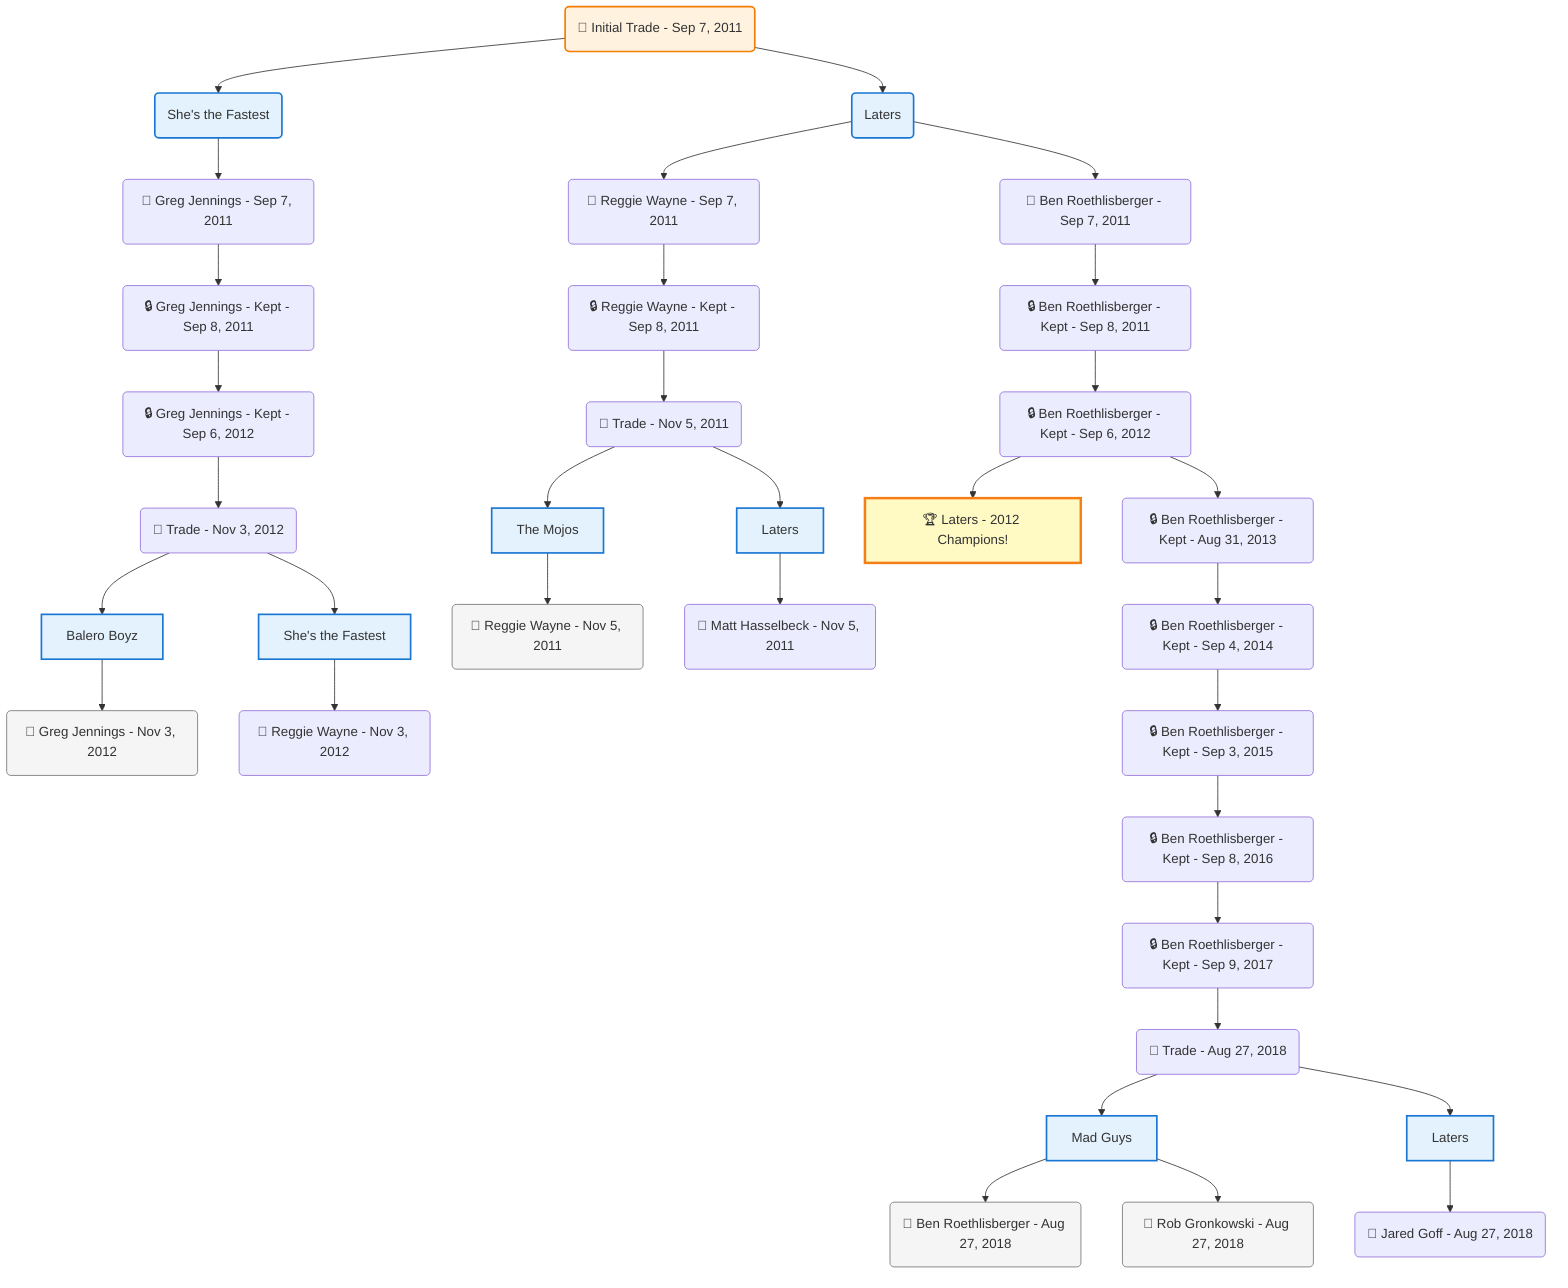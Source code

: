 flowchart TD

    TRADE_MAIN("🔄 Initial Trade - Sep 7, 2011")
    TEAM_1("She's the Fastest")
    TEAM_2("Laters")
    NODE_24108c67-7933-4334-8d09-0e67c989c811("🔄 Greg Jennings - Sep 7, 2011")
    NODE_4b0a91cf-5804-4a84-a766-0591a5df6d76("🔒 Greg Jennings - Kept - Sep 8, 2011")
    NODE_7f3002a1-23af-45ca-93b7-336477f1abb7("🔒 Greg Jennings - Kept - Sep 6, 2012")
    TRADE_d7b31491-b826-48d7-862e-f557878fe5b7_3("🔄 Trade - Nov 3, 2012")
    TEAM_2feaf03e-fb22-498e-ac8f-e596b6ba7810_4["Balero Boyz"]
    NODE_d658db76-f15a-4f96-ab00-0e1799749223("🔄 Greg Jennings - Nov 3, 2012")
    TEAM_4449259f-64af-44fd-9235-1facc0926234_5["She's the Fastest"]
    NODE_e7d3d32f-c4d7-4fd6-8fa4-6d0a73298021("🔄 Reggie Wayne - Nov 3, 2012")
    NODE_25079c09-7dc6-48be-89ab-87aa5095ef70("🔄 Reggie Wayne - Sep 7, 2011")
    NODE_082dbc2a-7d99-4caf-b2bf-5eb3c422ea0f("🔒 Reggie Wayne - Kept - Sep 8, 2011")
    TRADE_347511d1-8464-4416-9286-046b0c18f7eb_6("🔄 Trade - Nov 5, 2011")
    TEAM_bbe2d0ad-54cf-4c22-be82-b2a5f262a157_7["The Mojos"]
    NODE_9cce0738-0e27-49f7-9e4b-701bbb3eec7c("🔄 Reggie Wayne - Nov 5, 2011")
    TEAM_825928a9-7194-43aa-b7ae-fc78c2510b16_8["Laters"]
    NODE_08403eed-b672-4fb3-986a-4554094ea2d0("🔄 Matt Hasselbeck - Nov 5, 2011")
    NODE_0a108c99-afcd-43b7-a78b-9703a3f35d81("🔄 Ben Roethlisberger - Sep 7, 2011")
    NODE_16c5d5e3-8736-4e57-9718-51a980964d15("🔒 Ben Roethlisberger - Kept - Sep 8, 2011")
    NODE_00bbbd04-aed7-455f-834e-80658012a291("🔒 Ben Roethlisberger - Kept - Sep 6, 2012")
    CHAMP_825928a9-7194-43aa-b7ae-fc78c2510b16_2012["🏆 Laters - 2012 Champions!"]
    NODE_55100bdc-fda9-4a83-a514-947fa2fa9eea("🔒 Ben Roethlisberger - Kept - Aug 31, 2013")
    NODE_4cb8d722-f8e5-4646-977d-db60c1f6ce2e("🔒 Ben Roethlisberger - Kept - Sep 4, 2014")
    NODE_a488750f-47d7-4baf-8383-e24f137ab6f6("🔒 Ben Roethlisberger - Kept - Sep 3, 2015")
    NODE_beb482c0-226c-4297-b9a2-2e1ffabe1086("🔒 Ben Roethlisberger - Kept - Sep 8, 2016")
    NODE_44077c44-3b38-4417-82b3-d47f7dcf42bd("🔒 Ben Roethlisberger - Kept - Sep 9, 2017")
    TRADE_ce7f766f-c31a-4476-b7f0-5cf3746dfea7_9("🔄 Trade - Aug 27, 2018")
    TEAM_f5908944-6efd-40eb-af54-6c53004e0e2f_10["Mad Guys"]
    NODE_34399eb1-7af4-49ce-88fa-7e1eda142ce4("🔄 Ben Roethlisberger - Aug 27, 2018")
    NODE_b45fa4c8-b974-47f3-b697-cb85e118b640("🔄 Rob Gronkowski - Aug 27, 2018")
    TEAM_825928a9-7194-43aa-b7ae-fc78c2510b16_11["Laters"]
    NODE_579c84ce-db8e-4124-807c-b46740300dee("🔄 Jared Goff - Aug 27, 2018")

    TRADE_MAIN --> TEAM_1
    TRADE_MAIN --> TEAM_2
    TEAM_1 --> NODE_24108c67-7933-4334-8d09-0e67c989c811
    NODE_24108c67-7933-4334-8d09-0e67c989c811 --> NODE_4b0a91cf-5804-4a84-a766-0591a5df6d76
    NODE_4b0a91cf-5804-4a84-a766-0591a5df6d76 --> NODE_7f3002a1-23af-45ca-93b7-336477f1abb7
    NODE_7f3002a1-23af-45ca-93b7-336477f1abb7 --> TRADE_d7b31491-b826-48d7-862e-f557878fe5b7_3
    TRADE_d7b31491-b826-48d7-862e-f557878fe5b7_3 --> TEAM_2feaf03e-fb22-498e-ac8f-e596b6ba7810_4
    TEAM_2feaf03e-fb22-498e-ac8f-e596b6ba7810_4 --> NODE_d658db76-f15a-4f96-ab00-0e1799749223
    TRADE_d7b31491-b826-48d7-862e-f557878fe5b7_3 --> TEAM_4449259f-64af-44fd-9235-1facc0926234_5
    TEAM_4449259f-64af-44fd-9235-1facc0926234_5 --> NODE_e7d3d32f-c4d7-4fd6-8fa4-6d0a73298021
    TEAM_2 --> NODE_25079c09-7dc6-48be-89ab-87aa5095ef70
    NODE_25079c09-7dc6-48be-89ab-87aa5095ef70 --> NODE_082dbc2a-7d99-4caf-b2bf-5eb3c422ea0f
    NODE_082dbc2a-7d99-4caf-b2bf-5eb3c422ea0f --> TRADE_347511d1-8464-4416-9286-046b0c18f7eb_6
    TRADE_347511d1-8464-4416-9286-046b0c18f7eb_6 --> TEAM_bbe2d0ad-54cf-4c22-be82-b2a5f262a157_7
    TEAM_bbe2d0ad-54cf-4c22-be82-b2a5f262a157_7 --> NODE_9cce0738-0e27-49f7-9e4b-701bbb3eec7c
    TRADE_347511d1-8464-4416-9286-046b0c18f7eb_6 --> TEAM_825928a9-7194-43aa-b7ae-fc78c2510b16_8
    TEAM_825928a9-7194-43aa-b7ae-fc78c2510b16_8 --> NODE_08403eed-b672-4fb3-986a-4554094ea2d0
    TEAM_2 --> NODE_0a108c99-afcd-43b7-a78b-9703a3f35d81
    NODE_0a108c99-afcd-43b7-a78b-9703a3f35d81 --> NODE_16c5d5e3-8736-4e57-9718-51a980964d15
    NODE_16c5d5e3-8736-4e57-9718-51a980964d15 --> NODE_00bbbd04-aed7-455f-834e-80658012a291
    NODE_00bbbd04-aed7-455f-834e-80658012a291 --> CHAMP_825928a9-7194-43aa-b7ae-fc78c2510b16_2012
    NODE_00bbbd04-aed7-455f-834e-80658012a291 --> NODE_55100bdc-fda9-4a83-a514-947fa2fa9eea
    NODE_55100bdc-fda9-4a83-a514-947fa2fa9eea --> NODE_4cb8d722-f8e5-4646-977d-db60c1f6ce2e
    NODE_4cb8d722-f8e5-4646-977d-db60c1f6ce2e --> NODE_a488750f-47d7-4baf-8383-e24f137ab6f6
    NODE_a488750f-47d7-4baf-8383-e24f137ab6f6 --> NODE_beb482c0-226c-4297-b9a2-2e1ffabe1086
    NODE_beb482c0-226c-4297-b9a2-2e1ffabe1086 --> NODE_44077c44-3b38-4417-82b3-d47f7dcf42bd
    NODE_44077c44-3b38-4417-82b3-d47f7dcf42bd --> TRADE_ce7f766f-c31a-4476-b7f0-5cf3746dfea7_9
    TRADE_ce7f766f-c31a-4476-b7f0-5cf3746dfea7_9 --> TEAM_f5908944-6efd-40eb-af54-6c53004e0e2f_10
    TEAM_f5908944-6efd-40eb-af54-6c53004e0e2f_10 --> NODE_34399eb1-7af4-49ce-88fa-7e1eda142ce4
    TEAM_f5908944-6efd-40eb-af54-6c53004e0e2f_10 --> NODE_b45fa4c8-b974-47f3-b697-cb85e118b640
    TRADE_ce7f766f-c31a-4476-b7f0-5cf3746dfea7_9 --> TEAM_825928a9-7194-43aa-b7ae-fc78c2510b16_11
    TEAM_825928a9-7194-43aa-b7ae-fc78c2510b16_11 --> NODE_579c84ce-db8e-4124-807c-b46740300dee

    %% Node styling
    classDef teamNode fill:#e3f2fd,stroke:#1976d2,stroke-width:2px
    classDef tradeNode fill:#fff3e0,stroke:#f57c00,stroke-width:2px
    classDef playerNode fill:#f3e5f5,stroke:#7b1fa2,stroke-width:1px
    classDef nonRootPlayerNode fill:#f5f5f5,stroke:#757575,stroke-width:1px
    classDef endNode fill:#ffebee,stroke:#c62828,stroke-width:2px
    classDef waiverNode fill:#e8f5e8,stroke:#388e3c,stroke-width:2px
    classDef championshipNode fill:#fff9c4,stroke:#f57f17,stroke-width:3px

    class TEAM_1,TEAM_2,TEAM_2feaf03e-fb22-498e-ac8f-e596b6ba7810_4,TEAM_4449259f-64af-44fd-9235-1facc0926234_5,TEAM_bbe2d0ad-54cf-4c22-be82-b2a5f262a157_7,TEAM_825928a9-7194-43aa-b7ae-fc78c2510b16_8,TEAM_f5908944-6efd-40eb-af54-6c53004e0e2f_10,TEAM_825928a9-7194-43aa-b7ae-fc78c2510b16_11 teamNode
    class CHAMP_825928a9-7194-43aa-b7ae-fc78c2510b16_2012 championshipNode
    class NODE_d658db76-f15a-4f96-ab00-0e1799749223,NODE_9cce0738-0e27-49f7-9e4b-701bbb3eec7c,NODE_34399eb1-7af4-49ce-88fa-7e1eda142ce4,NODE_b45fa4c8-b974-47f3-b697-cb85e118b640 nonRootPlayerNode
    class TRADE_MAIN tradeNode